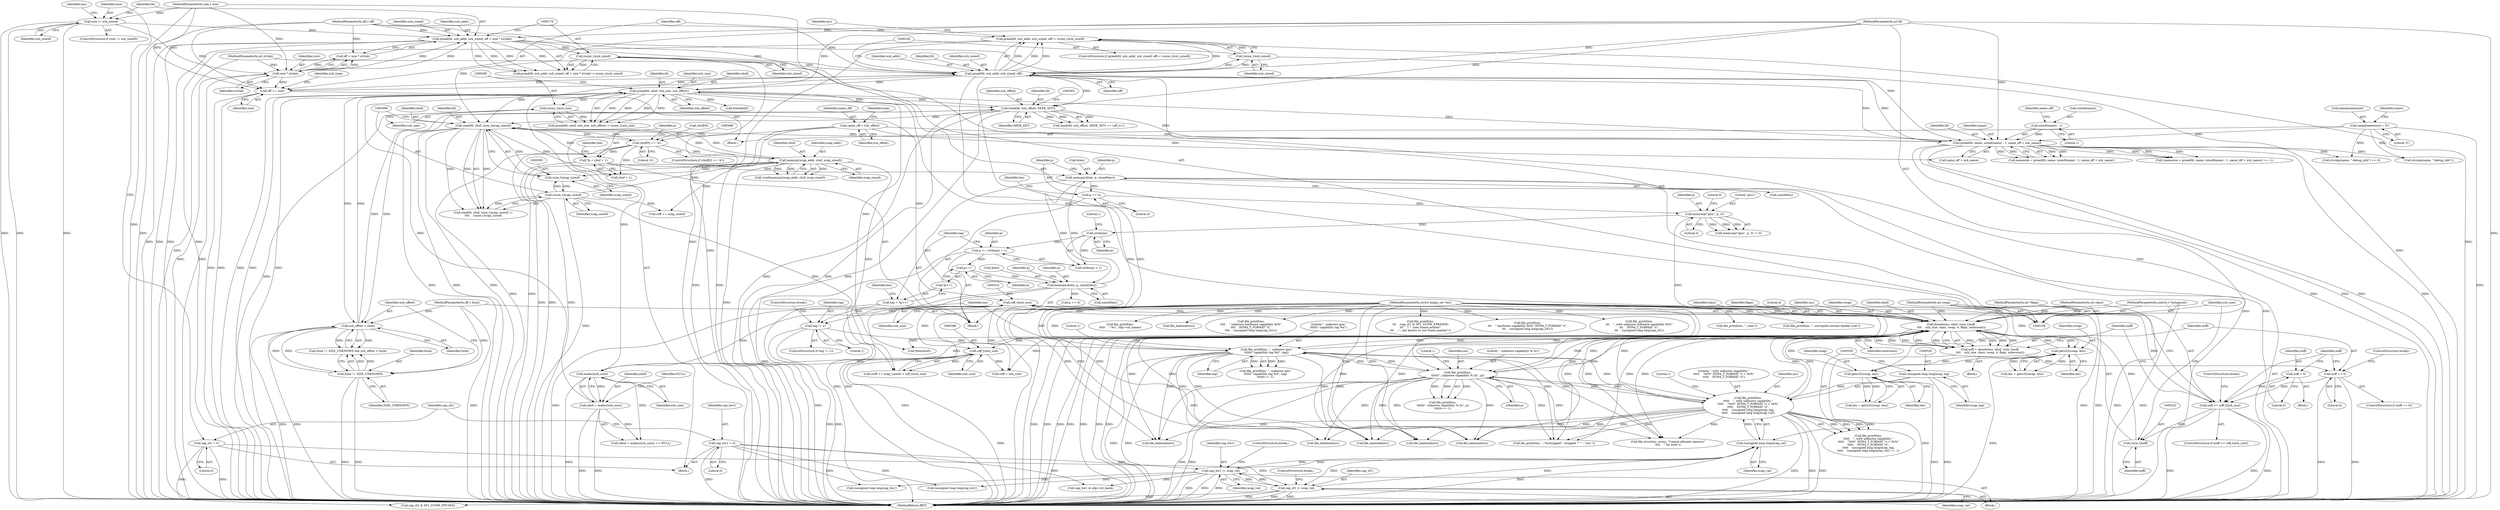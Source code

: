 digraph "0_file_ce90e05774dd77d86cfc8dfa6da57b32816841c4_5@API" {
"1000229" [label="(Call,pread(fd, xsh_addr, xsh_sizeof, off) < (ssize_t)xsh_sizeof)"];
"1000230" [label="(Call,pread(fd, xsh_addr, xsh_sizeof, off))"];
"1000196" [label="(Call,pread(fd, name, sizeof(name) - 1, name_off + xsh_name))"];
"1000289" [label="(Call,pread(fd, nbuf, xsh_size, xsh_offset))"];
"1000113" [label="(MethodParameterIn,int fd)"];
"1000274" [label="(Call,nbuf = malloc(xsh_size))"];
"1000276" [label="(Call,malloc(xsh_size))"];
"1000313" [label="(Call,(off_t)xsh_size)"];
"1000294" [label="(Call,(ssize_t)xsh_size)"];
"1000319" [label="(Call,donote(ms, nbuf, (size_t)noff,\n\t\t\t\t    xsh_size, clazz, swap, 4, flags, notecount))"];
"1000487" [label="(Call,file_printf(ms, \", unknown gnu\"\n\t\t\t\t\t\t\" capability tag %d\", tag))"];
"1000445" [label="(Call,file_printf(ms,\n\t\t\t\t\t\t\", unknown capability %.3s\", p))"];
"1000522" [label="(Call,file_printf(ms,\n\t\t\t\t\t    \", with unknown capability \"\n\t\t\t\t\t    \"0x%\" INT64_T_FORMAT \"x = 0x%\"\n\t\t\t\t\t    INT64_T_FORMAT \"x\",\n\t\t\t\t\t    (unsigned long long)xcap_tag,\n\t\t\t\t\t    (unsigned long long)xcap_val))"];
"1000110" [label="(MethodParameterIn,struct magic_set *ms)"];
"1000525" [label="(Call,(unsigned long long)xcap_tag)"];
"1000528" [label="(Call,(unsigned long long)xcap_val)"];
"1000510" [label="(Call,cap_hw1 |= xcap_val)"];
"1000138" [label="(Call,cap_hw1 = 0)"];
"1000515" [label="(Call,cap_sf1 |= xcap_val)"];
"1000142" [label="(Call,cap_sf1 = 0)"];
"1000437" [label="(Call,memcmp(\"gnu\", p, 3))"];
"1000427" [label="(Call,p += 4)"];
"1000421" [label="(Call,memcpy(&len, p, sizeof(len)))"];
"1000466" [label="(Call,memcpy(&len, p, sizeof(len)))"];
"1000464" [label="(Call,p++)"];
"1000455" [label="(Call,p += strlen(p) + 1)"];
"1000458" [label="(Call,strlen(p))"];
"1000414" [label="(Call,*p = cbuf + 1)"];
"1000407" [label="(Call,cbuf[0] == 'A')"];
"1000391" [label="(Call,read(fd, cbuf, (size_t)xcap_sizeof))"];
"1000358" [label="(Call,lseek(fd, xsh_offset, SEEK_SET))"];
"1000262" [label="(Call,xsh_offset > fsize)"];
"1000259" [label="(Call,fsize != SIZE_UNKNOWN)"];
"1000117" [label="(MethodParameterIn,off_t fsize)"];
"1000500" [label="(Call,memcpy(xcap_addr, cbuf, xcap_sizeof))"];
"1000397" [label="(Call,(ssize_t)xcap_sizeof)"];
"1000394" [label="(Call,(size_t)xcap_sizeof)"];
"1000481" [label="(Call,tag != 1)"];
"1000461" [label="(Call,tag = *p++)"];
"1000322" [label="(Call,(size_t)noff)"];
"1000311" [label="(Call,noff >= (off_t)xsh_size)"];
"1000332" [label="(Call,noff == 0)"];
"1000317" [label="(Call,noff = donote(ms, nbuf, (size_t)noff,\n\t\t\t\t    xsh_size, clazz, swap, 4, flags, notecount))"];
"1000305" [label="(Call,noff = 0)"];
"1000111" [label="(MethodParameterIn,int clazz)"];
"1000477" [label="(Call,getu32(swap, len))"];
"1000432" [label="(Call,getu32(swap, len))"];
"1000112" [label="(MethodParameterIn,int swap)"];
"1000120" [label="(MethodParameterIn,int *flags)"];
"1000121" [label="(MethodParameterIn,uint16_t *notecount)"];
"1000385" [label="(Call,(off_t)xsh_size)"];
"1000166" [label="(Call,pread(fd, xsh_addr, xsh_sizeof, off + size * strtab))"];
"1000148" [label="(Call,size != xsh_sizeof)"];
"1000116" [label="(MethodParameterIn,size_t size)"];
"1000114" [label="(MethodParameterIn,off_t off)"];
"1000172" [label="(Call,size * strtab)"];
"1000119" [label="(MethodParameterIn,int strtab)"];
"1000214" [label="(Call,name[namesize] = '\0')"];
"1000199" [label="(Call,sizeof(name) - 1)"];
"1000184" [label="(Call,name_off = xsh_offset)"];
"1000235" [label="(Call,(ssize_t)xsh_sizeof)"];
"1000175" [label="(Call,(ssize_t)xsh_sizeof)"];
"1000244" [label="(Call,off += size)"];
"1000326" [label="(Identifier,clazz)"];
"1000667" [label="(Call,cap_sf1 & SF1_SUNW_FPUSED)"];
"1000274" [label="(Call,nbuf = malloc(xsh_size))"];
"1000382" [label="(Call,coff += xcap_sizeof)"];
"1000391" [label="(Call,read(fd, cbuf, (size_t)xcap_sizeof))"];
"1000482" [label="(Identifier,tag)"];
"1000117" [label="(MethodParameterIn,off_t fsize)"];
"1000401" [label="(Call,file_badread(ms))"];
"1000515" [label="(Call,cap_sf1 |= xcap_val)"];
"1000477" [label="(Call,getu32(swap, len))"];
"1000199" [label="(Call,sizeof(name) - 1)"];
"1000235" [label="(Call,(ssize_t)xsh_sizeof)"];
"1000464" [label="(Call,p++)"];
"1000469" [label="(Identifier,p)"];
"1000114" [label="(MethodParameterIn,off_t off)"];
"1000197" [label="(Identifier,fd)"];
"1000288" [label="(Call,pread(fd, nbuf, xsh_size, xsh_offset) < (ssize_t)xsh_size)"];
"1000298" [label="(Call,file_badread(ms))"];
"1000120" [label="(MethodParameterIn,int *flags)"];
"1000590" [label="(Call,file_printf(ms, \", uses\"))"];
"1000475" [label="(Call,len = getu32(swap, len))"];
"1000506" [label="(Block,)"];
"1000293" [label="(Identifier,xsh_offset)"];
"1000230" [label="(Call,pread(fd, xsh_addr, xsh_sizeof, off))"];
"1000500" [label="(Call,memcpy(xcap_addr, cbuf, xcap_sizeof))"];
"1000528" [label="(Call,(unsigned long long)xcap_val)"];
"1000191" [label="(Block,)"];
"1000487" [label="(Call,file_printf(ms, \", unknown gnu\"\n\t\t\t\t\t\t\" capability tag %d\", tag))"];
"1000492" [label="(Literal,1)"];
"1000470" [label="(Call,sizeof(len))"];
"1000175" [label="(Call,(ssize_t)xsh_sizeof)"];
"1000532" [label="(Literal,1)"];
"1000313" [label="(Call,(off_t)xsh_size)"];
"1000336" [label="(Call,free(nbuf))"];
"1000415" [label="(Identifier,p)"];
"1000360" [label="(Identifier,xsh_offset)"];
"1000218" [label="(Literal,'\0')"];
"1000330" [label="(Identifier,notecount)"];
"1000444" [label="(Call,file_printf(ms,\n\t\t\t\t\t\t\", unknown capability %.3s\", p)\n\t\t\t\t\t\t== -1)"];
"1000139" [label="(Identifier,cap_hw1)"];
"1000122" [label="(Block,)"];
"1000154" [label="(Call,file_printf(ms, \", corrupted section header size\"))"];
"1000436" [label="(Call,memcmp(\"gnu\", p, 3) != 0)"];
"1000309" [label="(Block,)"];
"1000517" [label="(Identifier,xcap_val)"];
"1000188" [label="(Identifier,num)"];
"1000290" [label="(Identifier,fd)"];
"1000615" [label="(Call,file_printf(ms,\n\t\t\t\t\t    \" %s\", cdp->cd_name))"];
"1000361" [label="(Identifier,SEEK_SET)"];
"1000433" [label="(Identifier,swap)"];
"1000116" [label="(MethodParameterIn,size_t size)"];
"1000307" [label="(Literal,0)"];
"1000466" [label="(Call,memcpy(&len, p, sizeof(len)))"];
"1000479" [label="(Identifier,len)"];
"1000437" [label="(Call,memcmp(\"gnu\", p, 3))"];
"1000277" [label="(Identifier,xsh_size)"];
"1000530" [label="(Identifier,xcap_val)"];
"1000502" [label="(Identifier,cbuf)"];
"1000455" [label="(Call,p += strlen(p) + 1)"];
"1000513" [label="(ControlStructure,break;)"];
"1000204" [label="(Identifier,name_off)"];
"1000359" [label="(Identifier,fd)"];
"1000179" [label="(Call,file_badread(ms))"];
"1000461" [label="(Call,tag = *p++)"];
"1000421" [label="(Call,memcpy(&len, p, sizeof(len)))"];
"1000232" [label="(Identifier,xsh_addr)"];
"1000478" [label="(Identifier,swap)"];
"1000498" [label="(Call,(void)memcpy(xcap_addr, cbuf, xcap_sizeof))"];
"1000144" [label="(Literal,0)"];
"1000275" [label="(Identifier,nbuf)"];
"1000174" [label="(Identifier,strtab)"];
"1000640" [label="(Call,(unsigned long long)cap_hw1)"];
"1000311" [label="(Call,noff >= (off_t)xsh_size)"];
"1000319" [label="(Call,donote(ms, nbuf, (size_t)noff,\n\t\t\t\t    xsh_size, clazz, swap, 4, flags, notecount))"];
"1000422" [label="(Call,&len)"];
"1000173" [label="(Identifier,size)"];
"1000432" [label="(Call,getu32(swap, len))"];
"1000428" [label="(Identifier,p)"];
"1000637" [label="(Call,file_printf(ms,\n\t\t\t\t    \" unknown hardware capability 0x%\"\n\t\t\t\t    INT64_T_FORMAT \"x\",\n\t\t\t\t    (unsigned long long)cap_hw1))"];
"1000541" [label="(Call,coff = xsh_size)"];
"1000322" [label="(Call,(size_t)noff)"];
"1000483" [label="(Literal,1)"];
"1000147" [label="(ControlStructure,if (size != xsh_sizeof))"];
"1000150" [label="(Identifier,xsh_sizeof)"];
"1000434" [label="(Identifier,len)"];
"1000459" [label="(Identifier,p)"];
"1000112" [label="(MethodParameterIn,int swap)"];
"1000450" [label="(Literal,1)"];
"1000200" [label="(Call,sizeof(name))"];
"1000550" [label="(Call,file_printf(ms, \", %sstripped\", stripped ? \"\" : \"not \"))"];
"1000165" [label="(Call,pread(fd, xsh_addr, xsh_sizeof, off + size * strtab) < (ssize_t)xsh_sizeof)"];
"1000246" [label="(Identifier,size)"];
"1000607" [label="(Call,cap_hw1 & cdp->cd_mask)"];
"1000231" [label="(Identifier,fd)"];
"1000481" [label="(Call,tag != 1)"];
"1000259" [label="(Call,fsize != SIZE_UNKNOWN)"];
"1000172" [label="(Call,size * strtab)"];
"1000222" [label="(Identifier,name)"];
"1000280" [label="(Call,file_error(ms, errno, \"Cannot allocate memory\"\n\t\t\t\t    \" for note\"))"];
"1000234" [label="(Identifier,off)"];
"1000209" [label="(Call,file_badread(ms))"];
"1000329" [label="(Identifier,flags)"];
"1000357" [label="(Call,lseek(fd, xsh_offset, SEEK_SET) == (off_t)-1)"];
"1000393" [label="(Identifier,cbuf)"];
"1000169" [label="(Identifier,xsh_sizeof)"];
"1000143" [label="(Identifier,cap_sf1)"];
"1000521" [label="(Call,file_printf(ms,\n\t\t\t\t\t    \", with unknown capability \"\n\t\t\t\t\t    \"0x%\" INT64_T_FORMAT \"x = 0x%\"\n\t\t\t\t\t    INT64_T_FORMAT \"x\",\n\t\t\t\t\t    (unsigned long long)xcap_tag,\n\t\t\t\t\t    (unsigned long long)xcap_val) == -1)"];
"1000430" [label="(Call,len = getu32(swap, len))"];
"1000448" [label="(Identifier,p)"];
"1000140" [label="(Literal,0)"];
"1000446" [label="(Identifier,ms)"];
"1000292" [label="(Identifier,xsh_size)"];
"1000488" [label="(Identifier,ms)"];
"1000438" [label="(Literal,\"gnu\")"];
"1000324" [label="(Identifier,noff)"];
"1000497" [label="(ControlStructure,break;)"];
"1000385" [label="(Call,(off_t)xsh_size)"];
"1000184" [label="(Call,name_off = xsh_offset)"];
"1000142" [label="(Call,cap_sf1 = 0)"];
"1000312" [label="(Identifier,noff)"];
"1000463" [label="(Call,*p++)"];
"1000439" [label="(Identifier,p)"];
"1000244" [label="(Call,off += size)"];
"1000486" [label="(Call,file_printf(ms, \", unknown gnu\"\n\t\t\t\t\t\t\" capability tag %d\", tag)\n\t\t\t\t\t\t== -1)"];
"1000392" [label="(Identifier,fd)"];
"1000221" [label="(Call,strcmp(name, \".debug_info\"))"];
"1000315" [label="(Identifier,xsh_size)"];
"1000332" [label="(Call,noff == 0)"];
"1000237" [label="(Identifier,xsh_sizeof)"];
"1000264" [label="(Identifier,fsize)"];
"1000110" [label="(MethodParameterIn,struct magic_set *ms)"];
"1000425" [label="(Call,sizeof(len))"];
"1000166" [label="(Call,pread(fd, xsh_addr, xsh_sizeof, off + size * strtab))"];
"1000325" [label="(Identifier,xsh_size)"];
"1000270" [label="(Block,)"];
"1000240" [label="(Identifier,ms)"];
"1000113" [label="(MethodParameterIn,int fd)"];
"1000396" [label="(Identifier,xcap_sizeof)"];
"1000193" [label="(Call,(namesize = pread(fd, name, sizeof(name) - 1, name_off + xsh_name)) == -1)"];
"1000276" [label="(Call,malloc(xsh_size))"];
"1000328" [label="(Literal,4)"];
"1000300" [label="(Call,free(nbuf))"];
"1000511" [label="(Identifier,cap_hw1)"];
"1000431" [label="(Identifier,len)"];
"1000516" [label="(Identifier,cap_sf1)"];
"1000407" [label="(Call,cbuf[0] == 'A')"];
"1000411" [label="(Literal,'A')"];
"1000408" [label="(Call,cbuf[0])"];
"1000387" [label="(Identifier,xsh_size)"];
"1000186" [label="(Identifier,xsh_offset)"];
"1000320" [label="(Identifier,ms)"];
"1000457" [label="(Call,strlen(p) + 1)"];
"1000406" [label="(ControlStructure,if (cbuf[0] == 'A'))"];
"1000263" [label="(Identifier,xsh_offset)"];
"1000510" [label="(Call,cap_hw1 |= xcap_val)"];
"1000489" [label="(Literal,\", unknown gnu\"\n\t\t\t\t\t\t\" capability tag %d\")"];
"1000294" [label="(Call,(ssize_t)xsh_size)"];
"1000335" [label="(ControlStructure,break;)"];
"1000198" [label="(Identifier,name)"];
"1000239" [label="(Call,file_badread(ms))"];
"1000310" [label="(ControlStructure,if (noff >= (off_t)xsh_size))"];
"1000334" [label="(Literal,0)"];
"1000317" [label="(Call,noff = donote(ms, nbuf, (size_t)noff,\n\t\t\t\t    xsh_size, clazz, swap, 4, flags, notecount))"];
"1000673" [label="(Call,file_printf(ms,\n\t\t\t    (cap_sf1 & SF1_SUNW_FPKNWN)\n\t\t\t    ? \", uses frame pointer\"\n\t\t\t    : \", not known to use frame pointer\"))"];
"1000214" [label="(Call,name[namesize] = '\0')"];
"1000501" [label="(Identifier,xcap_addr)"];
"1000185" [label="(Identifier,name_off)"];
"1000203" [label="(Call,name_off + xsh_name)"];
"1000177" [label="(Identifier,xsh_sizeof)"];
"1000233" [label="(Identifier,xsh_sizeof)"];
"1000296" [label="(Identifier,xsh_size)"];
"1000706" [label="(MethodReturn,RET)"];
"1000462" [label="(Identifier,tag)"];
"1000423" [label="(Identifier,len)"];
"1000397" [label="(Call,(ssize_t)xcap_sizeof)"];
"1000316" [label="(ControlStructure,break;)"];
"1000429" [label="(Literal,4)"];
"1000155" [label="(Identifier,ms)"];
"1000460" [label="(Literal,1)"];
"1000202" [label="(Literal,1)"];
"1000248" [label="(Identifier,xsh_type)"];
"1000468" [label="(Identifier,len)"];
"1000399" [label="(Identifier,xcap_sizeof)"];
"1000305" [label="(Call,noff = 0)"];
"1000327" [label="(Identifier,swap)"];
"1000503" [label="(Identifier,xcap_sizeof)"];
"1000456" [label="(Identifier,p)"];
"1000111" [label="(MethodParameterIn,int clazz)"];
"1000220" [label="(Call,strcmp(name, \".debug_info\") == 0)"];
"1000138" [label="(Call,cap_hw1 = 0)"];
"1000394" [label="(Call,(size_t)xcap_sizeof)"];
"1000652" [label="(Call,file_printf(ms,\n\t\t\t    \" hardware capability 0x%\" INT64_T_FORMAT \"x\",\n\t\t\t    (unsigned long long)cap_hw1))"];
"1000655" [label="(Call,(unsigned long long)cap_hw1)"];
"1000170" [label="(Call,off + size * strtab)"];
"1000291" [label="(Identifier,nbuf)"];
"1000465" [label="(Identifier,p)"];
"1000278" [label="(Identifier,NULL)"];
"1000167" [label="(Identifier,fd)"];
"1000333" [label="(Identifier,noff)"];
"1000447" [label="(Literal,\", unknown capability %.3s\")"];
"1000525" [label="(Call,(unsigned long long)xcap_tag)"];
"1000194" [label="(Call,namesize = pread(fd, name, sizeof(name) - 1, name_off + xsh_name))"];
"1000196" [label="(Call,pread(fd, name, sizeof(name) - 1, name_off + xsh_name))"];
"1000693" [label="(Call,file_printf(ms,\n\t\t\t    \", with unknown software capability 0x%\"\n\t\t\t    INT64_T_FORMAT \"x\",\n\t\t\t    (unsigned long long)cap_sf1))"];
"1000119" [label="(MethodParameterIn,int strtab)"];
"1000512" [label="(Identifier,xcap_val)"];
"1000440" [label="(Literal,3)"];
"1000258" [label="(Call,fsize != SIZE_UNKNOWN && xsh_offset > fsize)"];
"1000527" [label="(Identifier,xcap_tag)"];
"1000480" [label="(ControlStructure,if (tag != 1))"];
"1000424" [label="(Identifier,p)"];
"1000427" [label="(Call,p += 4)"];
"1000260" [label="(Identifier,fsize)"];
"1000262" [label="(Call,xsh_offset > fsize)"];
"1000522" [label="(Call,file_printf(ms,\n\t\t\t\t\t    \", with unknown capability \"\n\t\t\t\t\t    \"0x%\" INT64_T_FORMAT \"x = 0x%\"\n\t\t\t\t\t    INT64_T_FORMAT \"x\",\n\t\t\t\t\t    (unsigned long long)xcap_tag,\n\t\t\t\t\t    (unsigned long long)xcap_val))"];
"1000441" [label="(Literal,0)"];
"1000318" [label="(Identifier,noff)"];
"1000390" [label="(Call,read(fd, cbuf, (size_t)xcap_sizeof) !=\n\t\t\t\t    (ssize_t)xcap_sizeof)"];
"1000168" [label="(Identifier,xsh_addr)"];
"1000306" [label="(Identifier,noff)"];
"1000367" [label="(Call,file_badseek(ms))"];
"1000149" [label="(Identifier,size)"];
"1000524" [label="(Literal,\", with unknown capability \"\n\t\t\t\t\t    \"0x%\" INT64_T_FORMAT \"x = 0x%\"\n\t\t\t\t\t    INT64_T_FORMAT \"x\")"];
"1000467" [label="(Call,&len)"];
"1000228" [label="(ControlStructure,if (pread(fd, xsh_addr, xsh_sizeof, off) < (ssize_t)xsh_sizeof))"];
"1000273" [label="(Call,(nbuf = malloc(xsh_size)) == NULL)"];
"1000358" [label="(Call,lseek(fd, xsh_offset, SEEK_SET))"];
"1000289" [label="(Call,pread(fd, nbuf, xsh_size, xsh_offset))"];
"1000445" [label="(Call,file_printf(ms,\n\t\t\t\t\t\t\", unknown capability %.3s\", p))"];
"1000458" [label="(Call,strlen(p))"];
"1000414" [label="(Call,*p = cbuf + 1)"];
"1000472" [label="(Call,p += 4)"];
"1000321" [label="(Identifier,nbuf)"];
"1000261" [label="(Identifier,SIZE_UNKNOWN)"];
"1000245" [label="(Identifier,off)"];
"1000381" [label="(Call,(coff += xcap_sizeof) > (off_t)xsh_size)"];
"1000518" [label="(ControlStructure,break;)"];
"1000523" [label="(Identifier,ms)"];
"1000148" [label="(Call,size != xsh_sizeof)"];
"1000331" [label="(ControlStructure,if (noff == 0))"];
"1000473" [label="(Identifier,p)"];
"1000412" [label="(Block,)"];
"1000416" [label="(Call,cbuf + 1)"];
"1000215" [label="(Call,name[namesize])"];
"1000229" [label="(Call,pread(fd, xsh_addr, xsh_sizeof, off) < (ssize_t)xsh_sizeof)"];
"1000490" [label="(Identifier,tag)"];
"1000121" [label="(MethodParameterIn,uint16_t *notecount)"];
"1000229" -> "1000228"  [label="AST: "];
"1000229" -> "1000235"  [label="CFG: "];
"1000230" -> "1000229"  [label="AST: "];
"1000235" -> "1000229"  [label="AST: "];
"1000240" -> "1000229"  [label="CFG: "];
"1000245" -> "1000229"  [label="CFG: "];
"1000229" -> "1000706"  [label="DDG: "];
"1000229" -> "1000706"  [label="DDG: "];
"1000229" -> "1000706"  [label="DDG: "];
"1000230" -> "1000229"  [label="DDG: "];
"1000230" -> "1000229"  [label="DDG: "];
"1000230" -> "1000229"  [label="DDG: "];
"1000230" -> "1000229"  [label="DDG: "];
"1000235" -> "1000229"  [label="DDG: "];
"1000230" -> "1000234"  [label="CFG: "];
"1000231" -> "1000230"  [label="AST: "];
"1000232" -> "1000230"  [label="AST: "];
"1000233" -> "1000230"  [label="AST: "];
"1000234" -> "1000230"  [label="AST: "];
"1000236" -> "1000230"  [label="CFG: "];
"1000230" -> "1000706"  [label="DDG: "];
"1000230" -> "1000706"  [label="DDG: "];
"1000230" -> "1000706"  [label="DDG: "];
"1000230" -> "1000196"  [label="DDG: "];
"1000196" -> "1000230"  [label="DDG: "];
"1000113" -> "1000230"  [label="DDG: "];
"1000166" -> "1000230"  [label="DDG: "];
"1000235" -> "1000230"  [label="DDG: "];
"1000175" -> "1000230"  [label="DDG: "];
"1000244" -> "1000230"  [label="DDG: "];
"1000114" -> "1000230"  [label="DDG: "];
"1000230" -> "1000235"  [label="DDG: "];
"1000230" -> "1000244"  [label="DDG: "];
"1000230" -> "1000289"  [label="DDG: "];
"1000230" -> "1000358"  [label="DDG: "];
"1000230" -> "1000391"  [label="DDG: "];
"1000196" -> "1000194"  [label="AST: "];
"1000196" -> "1000203"  [label="CFG: "];
"1000197" -> "1000196"  [label="AST: "];
"1000198" -> "1000196"  [label="AST: "];
"1000199" -> "1000196"  [label="AST: "];
"1000203" -> "1000196"  [label="AST: "];
"1000194" -> "1000196"  [label="CFG: "];
"1000196" -> "1000706"  [label="DDG: "];
"1000196" -> "1000706"  [label="DDG: "];
"1000196" -> "1000706"  [label="DDG: "];
"1000196" -> "1000706"  [label="DDG: "];
"1000196" -> "1000193"  [label="DDG: "];
"1000196" -> "1000193"  [label="DDG: "];
"1000196" -> "1000193"  [label="DDG: "];
"1000196" -> "1000193"  [label="DDG: "];
"1000196" -> "1000194"  [label="DDG: "];
"1000196" -> "1000194"  [label="DDG: "];
"1000196" -> "1000194"  [label="DDG: "];
"1000196" -> "1000194"  [label="DDG: "];
"1000289" -> "1000196"  [label="DDG: "];
"1000391" -> "1000196"  [label="DDG: "];
"1000166" -> "1000196"  [label="DDG: "];
"1000358" -> "1000196"  [label="DDG: "];
"1000113" -> "1000196"  [label="DDG: "];
"1000214" -> "1000196"  [label="DDG: "];
"1000199" -> "1000196"  [label="DDG: "];
"1000184" -> "1000196"  [label="DDG: "];
"1000196" -> "1000220"  [label="DDG: "];
"1000196" -> "1000221"  [label="DDG: "];
"1000289" -> "1000288"  [label="AST: "];
"1000289" -> "1000293"  [label="CFG: "];
"1000290" -> "1000289"  [label="AST: "];
"1000291" -> "1000289"  [label="AST: "];
"1000292" -> "1000289"  [label="AST: "];
"1000293" -> "1000289"  [label="AST: "];
"1000295" -> "1000289"  [label="CFG: "];
"1000289" -> "1000706"  [label="DDG: "];
"1000289" -> "1000706"  [label="DDG: "];
"1000289" -> "1000706"  [label="DDG: "];
"1000289" -> "1000262"  [label="DDG: "];
"1000289" -> "1000288"  [label="DDG: "];
"1000289" -> "1000288"  [label="DDG: "];
"1000289" -> "1000288"  [label="DDG: "];
"1000289" -> "1000288"  [label="DDG: "];
"1000113" -> "1000289"  [label="DDG: "];
"1000274" -> "1000289"  [label="DDG: "];
"1000276" -> "1000289"  [label="DDG: "];
"1000262" -> "1000289"  [label="DDG: "];
"1000358" -> "1000289"  [label="DDG: "];
"1000289" -> "1000294"  [label="DDG: "];
"1000289" -> "1000300"  [label="DDG: "];
"1000289" -> "1000319"  [label="DDG: "];
"1000289" -> "1000336"  [label="DDG: "];
"1000289" -> "1000358"  [label="DDG: "];
"1000113" -> "1000109"  [label="AST: "];
"1000113" -> "1000706"  [label="DDG: "];
"1000113" -> "1000166"  [label="DDG: "];
"1000113" -> "1000358"  [label="DDG: "];
"1000113" -> "1000391"  [label="DDG: "];
"1000274" -> "1000273"  [label="AST: "];
"1000274" -> "1000276"  [label="CFG: "];
"1000275" -> "1000274"  [label="AST: "];
"1000276" -> "1000274"  [label="AST: "];
"1000278" -> "1000274"  [label="CFG: "];
"1000274" -> "1000706"  [label="DDG: "];
"1000274" -> "1000706"  [label="DDG: "];
"1000274" -> "1000273"  [label="DDG: "];
"1000276" -> "1000274"  [label="DDG: "];
"1000276" -> "1000277"  [label="CFG: "];
"1000277" -> "1000276"  [label="AST: "];
"1000276" -> "1000706"  [label="DDG: "];
"1000276" -> "1000273"  [label="DDG: "];
"1000313" -> "1000276"  [label="DDG: "];
"1000385" -> "1000276"  [label="DDG: "];
"1000319" -> "1000276"  [label="DDG: "];
"1000313" -> "1000311"  [label="AST: "];
"1000313" -> "1000315"  [label="CFG: "];
"1000314" -> "1000313"  [label="AST: "];
"1000315" -> "1000313"  [label="AST: "];
"1000311" -> "1000313"  [label="CFG: "];
"1000313" -> "1000706"  [label="DDG: "];
"1000313" -> "1000311"  [label="DDG: "];
"1000294" -> "1000313"  [label="DDG: "];
"1000319" -> "1000313"  [label="DDG: "];
"1000313" -> "1000319"  [label="DDG: "];
"1000313" -> "1000385"  [label="DDG: "];
"1000313" -> "1000541"  [label="DDG: "];
"1000294" -> "1000288"  [label="AST: "];
"1000294" -> "1000296"  [label="CFG: "];
"1000295" -> "1000294"  [label="AST: "];
"1000296" -> "1000294"  [label="AST: "];
"1000288" -> "1000294"  [label="CFG: "];
"1000294" -> "1000706"  [label="DDG: "];
"1000294" -> "1000288"  [label="DDG: "];
"1000319" -> "1000317"  [label="AST: "];
"1000319" -> "1000330"  [label="CFG: "];
"1000320" -> "1000319"  [label="AST: "];
"1000321" -> "1000319"  [label="AST: "];
"1000322" -> "1000319"  [label="AST: "];
"1000325" -> "1000319"  [label="AST: "];
"1000326" -> "1000319"  [label="AST: "];
"1000327" -> "1000319"  [label="AST: "];
"1000328" -> "1000319"  [label="AST: "];
"1000329" -> "1000319"  [label="AST: "];
"1000330" -> "1000319"  [label="AST: "];
"1000317" -> "1000319"  [label="CFG: "];
"1000319" -> "1000706"  [label="DDG: "];
"1000319" -> "1000706"  [label="DDG: "];
"1000319" -> "1000706"  [label="DDG: "];
"1000319" -> "1000706"  [label="DDG: "];
"1000319" -> "1000706"  [label="DDG: "];
"1000319" -> "1000706"  [label="DDG: "];
"1000319" -> "1000706"  [label="DDG: "];
"1000319" -> "1000209"  [label="DDG: "];
"1000319" -> "1000239"  [label="DDG: "];
"1000319" -> "1000280"  [label="DDG: "];
"1000319" -> "1000298"  [label="DDG: "];
"1000319" -> "1000317"  [label="DDG: "];
"1000319" -> "1000317"  [label="DDG: "];
"1000319" -> "1000317"  [label="DDG: "];
"1000319" -> "1000317"  [label="DDG: "];
"1000319" -> "1000317"  [label="DDG: "];
"1000319" -> "1000317"  [label="DDG: "];
"1000319" -> "1000317"  [label="DDG: "];
"1000319" -> "1000317"  [label="DDG: "];
"1000319" -> "1000317"  [label="DDG: "];
"1000487" -> "1000319"  [label="DDG: "];
"1000445" -> "1000319"  [label="DDG: "];
"1000522" -> "1000319"  [label="DDG: "];
"1000110" -> "1000319"  [label="DDG: "];
"1000322" -> "1000319"  [label="DDG: "];
"1000111" -> "1000319"  [label="DDG: "];
"1000477" -> "1000319"  [label="DDG: "];
"1000432" -> "1000319"  [label="DDG: "];
"1000112" -> "1000319"  [label="DDG: "];
"1000120" -> "1000319"  [label="DDG: "];
"1000121" -> "1000319"  [label="DDG: "];
"1000319" -> "1000336"  [label="DDG: "];
"1000319" -> "1000367"  [label="DDG: "];
"1000319" -> "1000385"  [label="DDG: "];
"1000319" -> "1000401"  [label="DDG: "];
"1000319" -> "1000432"  [label="DDG: "];
"1000319" -> "1000445"  [label="DDG: "];
"1000319" -> "1000487"  [label="DDG: "];
"1000319" -> "1000522"  [label="DDG: "];
"1000319" -> "1000541"  [label="DDG: "];
"1000319" -> "1000550"  [label="DDG: "];
"1000487" -> "1000486"  [label="AST: "];
"1000487" -> "1000490"  [label="CFG: "];
"1000488" -> "1000487"  [label="AST: "];
"1000489" -> "1000487"  [label="AST: "];
"1000490" -> "1000487"  [label="AST: "];
"1000492" -> "1000487"  [label="CFG: "];
"1000487" -> "1000706"  [label="DDG: "];
"1000487" -> "1000706"  [label="DDG: "];
"1000487" -> "1000209"  [label="DDG: "];
"1000487" -> "1000239"  [label="DDG: "];
"1000487" -> "1000280"  [label="DDG: "];
"1000487" -> "1000298"  [label="DDG: "];
"1000487" -> "1000367"  [label="DDG: "];
"1000487" -> "1000401"  [label="DDG: "];
"1000487" -> "1000445"  [label="DDG: "];
"1000487" -> "1000486"  [label="DDG: "];
"1000487" -> "1000486"  [label="DDG: "];
"1000487" -> "1000486"  [label="DDG: "];
"1000445" -> "1000487"  [label="DDG: "];
"1000522" -> "1000487"  [label="DDG: "];
"1000110" -> "1000487"  [label="DDG: "];
"1000481" -> "1000487"  [label="DDG: "];
"1000487" -> "1000522"  [label="DDG: "];
"1000487" -> "1000550"  [label="DDG: "];
"1000445" -> "1000444"  [label="AST: "];
"1000445" -> "1000448"  [label="CFG: "];
"1000446" -> "1000445"  [label="AST: "];
"1000447" -> "1000445"  [label="AST: "];
"1000448" -> "1000445"  [label="AST: "];
"1000450" -> "1000445"  [label="CFG: "];
"1000445" -> "1000706"  [label="DDG: "];
"1000445" -> "1000706"  [label="DDG: "];
"1000445" -> "1000209"  [label="DDG: "];
"1000445" -> "1000239"  [label="DDG: "];
"1000445" -> "1000280"  [label="DDG: "];
"1000445" -> "1000298"  [label="DDG: "];
"1000445" -> "1000367"  [label="DDG: "];
"1000445" -> "1000401"  [label="DDG: "];
"1000445" -> "1000444"  [label="DDG: "];
"1000445" -> "1000444"  [label="DDG: "];
"1000445" -> "1000444"  [label="DDG: "];
"1000522" -> "1000445"  [label="DDG: "];
"1000110" -> "1000445"  [label="DDG: "];
"1000437" -> "1000445"  [label="DDG: "];
"1000445" -> "1000522"  [label="DDG: "];
"1000445" -> "1000550"  [label="DDG: "];
"1000522" -> "1000521"  [label="AST: "];
"1000522" -> "1000528"  [label="CFG: "];
"1000523" -> "1000522"  [label="AST: "];
"1000524" -> "1000522"  [label="AST: "];
"1000525" -> "1000522"  [label="AST: "];
"1000528" -> "1000522"  [label="AST: "];
"1000532" -> "1000522"  [label="CFG: "];
"1000522" -> "1000706"  [label="DDG: "];
"1000522" -> "1000706"  [label="DDG: "];
"1000522" -> "1000706"  [label="DDG: "];
"1000522" -> "1000209"  [label="DDG: "];
"1000522" -> "1000239"  [label="DDG: "];
"1000522" -> "1000280"  [label="DDG: "];
"1000522" -> "1000298"  [label="DDG: "];
"1000522" -> "1000367"  [label="DDG: "];
"1000522" -> "1000401"  [label="DDG: "];
"1000522" -> "1000521"  [label="DDG: "];
"1000522" -> "1000521"  [label="DDG: "];
"1000522" -> "1000521"  [label="DDG: "];
"1000522" -> "1000521"  [label="DDG: "];
"1000110" -> "1000522"  [label="DDG: "];
"1000525" -> "1000522"  [label="DDG: "];
"1000528" -> "1000522"  [label="DDG: "];
"1000522" -> "1000550"  [label="DDG: "];
"1000110" -> "1000109"  [label="AST: "];
"1000110" -> "1000706"  [label="DDG: "];
"1000110" -> "1000154"  [label="DDG: "];
"1000110" -> "1000179"  [label="DDG: "];
"1000110" -> "1000209"  [label="DDG: "];
"1000110" -> "1000239"  [label="DDG: "];
"1000110" -> "1000280"  [label="DDG: "];
"1000110" -> "1000298"  [label="DDG: "];
"1000110" -> "1000367"  [label="DDG: "];
"1000110" -> "1000401"  [label="DDG: "];
"1000110" -> "1000550"  [label="DDG: "];
"1000110" -> "1000590"  [label="DDG: "];
"1000110" -> "1000615"  [label="DDG: "];
"1000110" -> "1000637"  [label="DDG: "];
"1000110" -> "1000652"  [label="DDG: "];
"1000110" -> "1000673"  [label="DDG: "];
"1000110" -> "1000693"  [label="DDG: "];
"1000525" -> "1000527"  [label="CFG: "];
"1000526" -> "1000525"  [label="AST: "];
"1000527" -> "1000525"  [label="AST: "];
"1000529" -> "1000525"  [label="CFG: "];
"1000525" -> "1000706"  [label="DDG: "];
"1000528" -> "1000530"  [label="CFG: "];
"1000529" -> "1000528"  [label="AST: "];
"1000530" -> "1000528"  [label="AST: "];
"1000528" -> "1000706"  [label="DDG: "];
"1000528" -> "1000510"  [label="DDG: "];
"1000528" -> "1000515"  [label="DDG: "];
"1000510" -> "1000528"  [label="DDG: "];
"1000515" -> "1000528"  [label="DDG: "];
"1000510" -> "1000506"  [label="AST: "];
"1000510" -> "1000512"  [label="CFG: "];
"1000511" -> "1000510"  [label="AST: "];
"1000512" -> "1000510"  [label="AST: "];
"1000513" -> "1000510"  [label="CFG: "];
"1000510" -> "1000706"  [label="DDG: "];
"1000510" -> "1000706"  [label="DDG: "];
"1000510" -> "1000706"  [label="DDG: "];
"1000138" -> "1000510"  [label="DDG: "];
"1000515" -> "1000510"  [label="DDG: "];
"1000510" -> "1000515"  [label="DDG: "];
"1000510" -> "1000607"  [label="DDG: "];
"1000510" -> "1000640"  [label="DDG: "];
"1000510" -> "1000655"  [label="DDG: "];
"1000138" -> "1000122"  [label="AST: "];
"1000138" -> "1000140"  [label="CFG: "];
"1000139" -> "1000138"  [label="AST: "];
"1000140" -> "1000138"  [label="AST: "];
"1000143" -> "1000138"  [label="CFG: "];
"1000138" -> "1000706"  [label="DDG: "];
"1000138" -> "1000607"  [label="DDG: "];
"1000138" -> "1000640"  [label="DDG: "];
"1000138" -> "1000655"  [label="DDG: "];
"1000515" -> "1000506"  [label="AST: "];
"1000515" -> "1000517"  [label="CFG: "];
"1000516" -> "1000515"  [label="AST: "];
"1000517" -> "1000515"  [label="AST: "];
"1000518" -> "1000515"  [label="CFG: "];
"1000515" -> "1000706"  [label="DDG: "];
"1000515" -> "1000706"  [label="DDG: "];
"1000515" -> "1000706"  [label="DDG: "];
"1000142" -> "1000515"  [label="DDG: "];
"1000515" -> "1000667"  [label="DDG: "];
"1000142" -> "1000122"  [label="AST: "];
"1000142" -> "1000144"  [label="CFG: "];
"1000143" -> "1000142"  [label="AST: "];
"1000144" -> "1000142"  [label="AST: "];
"1000149" -> "1000142"  [label="CFG: "];
"1000142" -> "1000706"  [label="DDG: "];
"1000142" -> "1000667"  [label="DDG: "];
"1000437" -> "1000436"  [label="AST: "];
"1000437" -> "1000440"  [label="CFG: "];
"1000438" -> "1000437"  [label="AST: "];
"1000439" -> "1000437"  [label="AST: "];
"1000440" -> "1000437"  [label="AST: "];
"1000441" -> "1000437"  [label="CFG: "];
"1000437" -> "1000436"  [label="DDG: "];
"1000437" -> "1000436"  [label="DDG: "];
"1000437" -> "1000436"  [label="DDG: "];
"1000427" -> "1000437"  [label="DDG: "];
"1000437" -> "1000458"  [label="DDG: "];
"1000427" -> "1000412"  [label="AST: "];
"1000427" -> "1000429"  [label="CFG: "];
"1000428" -> "1000427"  [label="AST: "];
"1000429" -> "1000427"  [label="AST: "];
"1000431" -> "1000427"  [label="CFG: "];
"1000421" -> "1000427"  [label="DDG: "];
"1000421" -> "1000412"  [label="AST: "];
"1000421" -> "1000425"  [label="CFG: "];
"1000422" -> "1000421"  [label="AST: "];
"1000424" -> "1000421"  [label="AST: "];
"1000425" -> "1000421"  [label="AST: "];
"1000428" -> "1000421"  [label="CFG: "];
"1000421" -> "1000706"  [label="DDG: "];
"1000421" -> "1000706"  [label="DDG: "];
"1000466" -> "1000421"  [label="DDG: "];
"1000414" -> "1000421"  [label="DDG: "];
"1000421" -> "1000466"  [label="DDG: "];
"1000466" -> "1000412"  [label="AST: "];
"1000466" -> "1000470"  [label="CFG: "];
"1000467" -> "1000466"  [label="AST: "];
"1000469" -> "1000466"  [label="AST: "];
"1000470" -> "1000466"  [label="AST: "];
"1000473" -> "1000466"  [label="CFG: "];
"1000466" -> "1000706"  [label="DDG: "];
"1000466" -> "1000706"  [label="DDG: "];
"1000464" -> "1000466"  [label="DDG: "];
"1000466" -> "1000472"  [label="DDG: "];
"1000464" -> "1000463"  [label="AST: "];
"1000464" -> "1000465"  [label="CFG: "];
"1000465" -> "1000464"  [label="AST: "];
"1000463" -> "1000464"  [label="CFG: "];
"1000455" -> "1000464"  [label="DDG: "];
"1000455" -> "1000412"  [label="AST: "];
"1000455" -> "1000457"  [label="CFG: "];
"1000456" -> "1000455"  [label="AST: "];
"1000457" -> "1000455"  [label="AST: "];
"1000462" -> "1000455"  [label="CFG: "];
"1000455" -> "1000706"  [label="DDG: "];
"1000458" -> "1000455"  [label="DDG: "];
"1000458" -> "1000457"  [label="AST: "];
"1000458" -> "1000459"  [label="CFG: "];
"1000459" -> "1000458"  [label="AST: "];
"1000460" -> "1000458"  [label="CFG: "];
"1000458" -> "1000457"  [label="DDG: "];
"1000414" -> "1000412"  [label="AST: "];
"1000414" -> "1000416"  [label="CFG: "];
"1000415" -> "1000414"  [label="AST: "];
"1000416" -> "1000414"  [label="AST: "];
"1000423" -> "1000414"  [label="CFG: "];
"1000414" -> "1000706"  [label="DDG: "];
"1000407" -> "1000414"  [label="DDG: "];
"1000391" -> "1000414"  [label="DDG: "];
"1000407" -> "1000406"  [label="AST: "];
"1000407" -> "1000411"  [label="CFG: "];
"1000408" -> "1000407"  [label="AST: "];
"1000411" -> "1000407"  [label="AST: "];
"1000415" -> "1000407"  [label="CFG: "];
"1000499" -> "1000407"  [label="CFG: "];
"1000407" -> "1000706"  [label="DDG: "];
"1000407" -> "1000706"  [label="DDG: "];
"1000407" -> "1000391"  [label="DDG: "];
"1000391" -> "1000407"  [label="DDG: "];
"1000407" -> "1000416"  [label="DDG: "];
"1000407" -> "1000500"  [label="DDG: "];
"1000391" -> "1000390"  [label="AST: "];
"1000391" -> "1000394"  [label="CFG: "];
"1000392" -> "1000391"  [label="AST: "];
"1000393" -> "1000391"  [label="AST: "];
"1000394" -> "1000391"  [label="AST: "];
"1000398" -> "1000391"  [label="CFG: "];
"1000391" -> "1000706"  [label="DDG: "];
"1000391" -> "1000706"  [label="DDG: "];
"1000391" -> "1000706"  [label="DDG: "];
"1000391" -> "1000390"  [label="DDG: "];
"1000391" -> "1000390"  [label="DDG: "];
"1000391" -> "1000390"  [label="DDG: "];
"1000358" -> "1000391"  [label="DDG: "];
"1000500" -> "1000391"  [label="DDG: "];
"1000394" -> "1000391"  [label="DDG: "];
"1000391" -> "1000416"  [label="DDG: "];
"1000391" -> "1000500"  [label="DDG: "];
"1000358" -> "1000357"  [label="AST: "];
"1000358" -> "1000361"  [label="CFG: "];
"1000359" -> "1000358"  [label="AST: "];
"1000360" -> "1000358"  [label="AST: "];
"1000361" -> "1000358"  [label="AST: "];
"1000363" -> "1000358"  [label="CFG: "];
"1000358" -> "1000706"  [label="DDG: "];
"1000358" -> "1000706"  [label="DDG: "];
"1000358" -> "1000706"  [label="DDG: "];
"1000358" -> "1000262"  [label="DDG: "];
"1000358" -> "1000357"  [label="DDG: "];
"1000358" -> "1000357"  [label="DDG: "];
"1000358" -> "1000357"  [label="DDG: "];
"1000262" -> "1000358"  [label="DDG: "];
"1000262" -> "1000258"  [label="AST: "];
"1000262" -> "1000264"  [label="CFG: "];
"1000263" -> "1000262"  [label="AST: "];
"1000264" -> "1000262"  [label="AST: "];
"1000258" -> "1000262"  [label="CFG: "];
"1000262" -> "1000706"  [label="DDG: "];
"1000262" -> "1000706"  [label="DDG: "];
"1000262" -> "1000259"  [label="DDG: "];
"1000262" -> "1000258"  [label="DDG: "];
"1000262" -> "1000258"  [label="DDG: "];
"1000259" -> "1000262"  [label="DDG: "];
"1000117" -> "1000262"  [label="DDG: "];
"1000259" -> "1000258"  [label="AST: "];
"1000259" -> "1000261"  [label="CFG: "];
"1000260" -> "1000259"  [label="AST: "];
"1000261" -> "1000259"  [label="AST: "];
"1000263" -> "1000259"  [label="CFG: "];
"1000258" -> "1000259"  [label="CFG: "];
"1000259" -> "1000706"  [label="DDG: "];
"1000259" -> "1000706"  [label="DDG: "];
"1000259" -> "1000258"  [label="DDG: "];
"1000259" -> "1000258"  [label="DDG: "];
"1000117" -> "1000259"  [label="DDG: "];
"1000117" -> "1000109"  [label="AST: "];
"1000117" -> "1000706"  [label="DDG: "];
"1000500" -> "1000498"  [label="AST: "];
"1000500" -> "1000503"  [label="CFG: "];
"1000501" -> "1000500"  [label="AST: "];
"1000502" -> "1000500"  [label="AST: "];
"1000503" -> "1000500"  [label="AST: "];
"1000498" -> "1000500"  [label="CFG: "];
"1000500" -> "1000706"  [label="DDG: "];
"1000500" -> "1000706"  [label="DDG: "];
"1000500" -> "1000706"  [label="DDG: "];
"1000500" -> "1000381"  [label="DDG: "];
"1000500" -> "1000382"  [label="DDG: "];
"1000500" -> "1000394"  [label="DDG: "];
"1000500" -> "1000498"  [label="DDG: "];
"1000500" -> "1000498"  [label="DDG: "];
"1000500" -> "1000498"  [label="DDG: "];
"1000397" -> "1000500"  [label="DDG: "];
"1000397" -> "1000390"  [label="AST: "];
"1000397" -> "1000399"  [label="CFG: "];
"1000398" -> "1000397"  [label="AST: "];
"1000399" -> "1000397"  [label="AST: "];
"1000390" -> "1000397"  [label="CFG: "];
"1000397" -> "1000706"  [label="DDG: "];
"1000397" -> "1000381"  [label="DDG: "];
"1000397" -> "1000382"  [label="DDG: "];
"1000397" -> "1000394"  [label="DDG: "];
"1000397" -> "1000390"  [label="DDG: "];
"1000394" -> "1000397"  [label="DDG: "];
"1000394" -> "1000396"  [label="CFG: "];
"1000395" -> "1000394"  [label="AST: "];
"1000396" -> "1000394"  [label="AST: "];
"1000481" -> "1000480"  [label="AST: "];
"1000481" -> "1000483"  [label="CFG: "];
"1000482" -> "1000481"  [label="AST: "];
"1000483" -> "1000481"  [label="AST: "];
"1000488" -> "1000481"  [label="CFG: "];
"1000497" -> "1000481"  [label="CFG: "];
"1000481" -> "1000706"  [label="DDG: "];
"1000481" -> "1000706"  [label="DDG: "];
"1000461" -> "1000481"  [label="DDG: "];
"1000461" -> "1000412"  [label="AST: "];
"1000461" -> "1000463"  [label="CFG: "];
"1000462" -> "1000461"  [label="AST: "];
"1000463" -> "1000461"  [label="AST: "];
"1000468" -> "1000461"  [label="CFG: "];
"1000461" -> "1000706"  [label="DDG: "];
"1000322" -> "1000324"  [label="CFG: "];
"1000323" -> "1000322"  [label="AST: "];
"1000324" -> "1000322"  [label="AST: "];
"1000325" -> "1000322"  [label="CFG: "];
"1000311" -> "1000322"  [label="DDG: "];
"1000311" -> "1000310"  [label="AST: "];
"1000312" -> "1000311"  [label="AST: "];
"1000316" -> "1000311"  [label="CFG: "];
"1000318" -> "1000311"  [label="CFG: "];
"1000311" -> "1000706"  [label="DDG: "];
"1000311" -> "1000706"  [label="DDG: "];
"1000311" -> "1000706"  [label="DDG: "];
"1000332" -> "1000311"  [label="DDG: "];
"1000305" -> "1000311"  [label="DDG: "];
"1000332" -> "1000331"  [label="AST: "];
"1000332" -> "1000334"  [label="CFG: "];
"1000333" -> "1000332"  [label="AST: "];
"1000334" -> "1000332"  [label="AST: "];
"1000312" -> "1000332"  [label="CFG: "];
"1000335" -> "1000332"  [label="CFG: "];
"1000332" -> "1000706"  [label="DDG: "];
"1000332" -> "1000706"  [label="DDG: "];
"1000317" -> "1000332"  [label="DDG: "];
"1000317" -> "1000309"  [label="AST: "];
"1000318" -> "1000317"  [label="AST: "];
"1000333" -> "1000317"  [label="CFG: "];
"1000317" -> "1000706"  [label="DDG: "];
"1000305" -> "1000270"  [label="AST: "];
"1000305" -> "1000307"  [label="CFG: "];
"1000306" -> "1000305"  [label="AST: "];
"1000307" -> "1000305"  [label="AST: "];
"1000312" -> "1000305"  [label="CFG: "];
"1000111" -> "1000109"  [label="AST: "];
"1000111" -> "1000706"  [label="DDG: "];
"1000477" -> "1000475"  [label="AST: "];
"1000477" -> "1000479"  [label="CFG: "];
"1000478" -> "1000477"  [label="AST: "];
"1000479" -> "1000477"  [label="AST: "];
"1000475" -> "1000477"  [label="CFG: "];
"1000477" -> "1000706"  [label="DDG: "];
"1000477" -> "1000432"  [label="DDG: "];
"1000477" -> "1000475"  [label="DDG: "];
"1000477" -> "1000475"  [label="DDG: "];
"1000432" -> "1000477"  [label="DDG: "];
"1000112" -> "1000477"  [label="DDG: "];
"1000432" -> "1000430"  [label="AST: "];
"1000432" -> "1000434"  [label="CFG: "];
"1000433" -> "1000432"  [label="AST: "];
"1000434" -> "1000432"  [label="AST: "];
"1000430" -> "1000432"  [label="CFG: "];
"1000432" -> "1000706"  [label="DDG: "];
"1000432" -> "1000430"  [label="DDG: "];
"1000432" -> "1000430"  [label="DDG: "];
"1000112" -> "1000432"  [label="DDG: "];
"1000112" -> "1000109"  [label="AST: "];
"1000112" -> "1000706"  [label="DDG: "];
"1000120" -> "1000109"  [label="AST: "];
"1000120" -> "1000706"  [label="DDG: "];
"1000121" -> "1000109"  [label="AST: "];
"1000121" -> "1000706"  [label="DDG: "];
"1000385" -> "1000381"  [label="AST: "];
"1000385" -> "1000387"  [label="CFG: "];
"1000386" -> "1000385"  [label="AST: "];
"1000387" -> "1000385"  [label="AST: "];
"1000381" -> "1000385"  [label="CFG: "];
"1000385" -> "1000706"  [label="DDG: "];
"1000385" -> "1000381"  [label="DDG: "];
"1000385" -> "1000541"  [label="DDG: "];
"1000166" -> "1000165"  [label="AST: "];
"1000166" -> "1000170"  [label="CFG: "];
"1000167" -> "1000166"  [label="AST: "];
"1000168" -> "1000166"  [label="AST: "];
"1000169" -> "1000166"  [label="AST: "];
"1000170" -> "1000166"  [label="AST: "];
"1000176" -> "1000166"  [label="CFG: "];
"1000166" -> "1000706"  [label="DDG: "];
"1000166" -> "1000706"  [label="DDG: "];
"1000166" -> "1000706"  [label="DDG: "];
"1000166" -> "1000165"  [label="DDG: "];
"1000166" -> "1000165"  [label="DDG: "];
"1000166" -> "1000165"  [label="DDG: "];
"1000166" -> "1000165"  [label="DDG: "];
"1000148" -> "1000166"  [label="DDG: "];
"1000114" -> "1000166"  [label="DDG: "];
"1000172" -> "1000166"  [label="DDG: "];
"1000172" -> "1000166"  [label="DDG: "];
"1000166" -> "1000175"  [label="DDG: "];
"1000148" -> "1000147"  [label="AST: "];
"1000148" -> "1000150"  [label="CFG: "];
"1000149" -> "1000148"  [label="AST: "];
"1000150" -> "1000148"  [label="AST: "];
"1000155" -> "1000148"  [label="CFG: "];
"1000167" -> "1000148"  [label="CFG: "];
"1000148" -> "1000706"  [label="DDG: "];
"1000148" -> "1000706"  [label="DDG: "];
"1000148" -> "1000706"  [label="DDG: "];
"1000116" -> "1000148"  [label="DDG: "];
"1000148" -> "1000172"  [label="DDG: "];
"1000116" -> "1000109"  [label="AST: "];
"1000116" -> "1000706"  [label="DDG: "];
"1000116" -> "1000172"  [label="DDG: "];
"1000116" -> "1000244"  [label="DDG: "];
"1000114" -> "1000109"  [label="AST: "];
"1000114" -> "1000706"  [label="DDG: "];
"1000114" -> "1000170"  [label="DDG: "];
"1000114" -> "1000244"  [label="DDG: "];
"1000172" -> "1000170"  [label="AST: "];
"1000172" -> "1000174"  [label="CFG: "];
"1000173" -> "1000172"  [label="AST: "];
"1000174" -> "1000172"  [label="AST: "];
"1000170" -> "1000172"  [label="CFG: "];
"1000172" -> "1000706"  [label="DDG: "];
"1000172" -> "1000706"  [label="DDG: "];
"1000172" -> "1000170"  [label="DDG: "];
"1000172" -> "1000170"  [label="DDG: "];
"1000119" -> "1000172"  [label="DDG: "];
"1000172" -> "1000244"  [label="DDG: "];
"1000119" -> "1000109"  [label="AST: "];
"1000119" -> "1000706"  [label="DDG: "];
"1000214" -> "1000191"  [label="AST: "];
"1000214" -> "1000218"  [label="CFG: "];
"1000215" -> "1000214"  [label="AST: "];
"1000218" -> "1000214"  [label="AST: "];
"1000222" -> "1000214"  [label="CFG: "];
"1000214" -> "1000706"  [label="DDG: "];
"1000214" -> "1000220"  [label="DDG: "];
"1000214" -> "1000221"  [label="DDG: "];
"1000199" -> "1000202"  [label="CFG: "];
"1000200" -> "1000199"  [label="AST: "];
"1000202" -> "1000199"  [label="AST: "];
"1000204" -> "1000199"  [label="CFG: "];
"1000184" -> "1000122"  [label="AST: "];
"1000184" -> "1000186"  [label="CFG: "];
"1000185" -> "1000184"  [label="AST: "];
"1000186" -> "1000184"  [label="AST: "];
"1000188" -> "1000184"  [label="CFG: "];
"1000184" -> "1000706"  [label="DDG: "];
"1000184" -> "1000706"  [label="DDG: "];
"1000184" -> "1000203"  [label="DDG: "];
"1000235" -> "1000237"  [label="CFG: "];
"1000236" -> "1000235"  [label="AST: "];
"1000237" -> "1000235"  [label="AST: "];
"1000235" -> "1000706"  [label="DDG: "];
"1000175" -> "1000165"  [label="AST: "];
"1000175" -> "1000177"  [label="CFG: "];
"1000176" -> "1000175"  [label="AST: "];
"1000177" -> "1000175"  [label="AST: "];
"1000165" -> "1000175"  [label="CFG: "];
"1000175" -> "1000706"  [label="DDG: "];
"1000175" -> "1000165"  [label="DDG: "];
"1000244" -> "1000191"  [label="AST: "];
"1000244" -> "1000246"  [label="CFG: "];
"1000245" -> "1000244"  [label="AST: "];
"1000246" -> "1000244"  [label="AST: "];
"1000248" -> "1000244"  [label="CFG: "];
"1000244" -> "1000706"  [label="DDG: "];
"1000244" -> "1000706"  [label="DDG: "];
}

